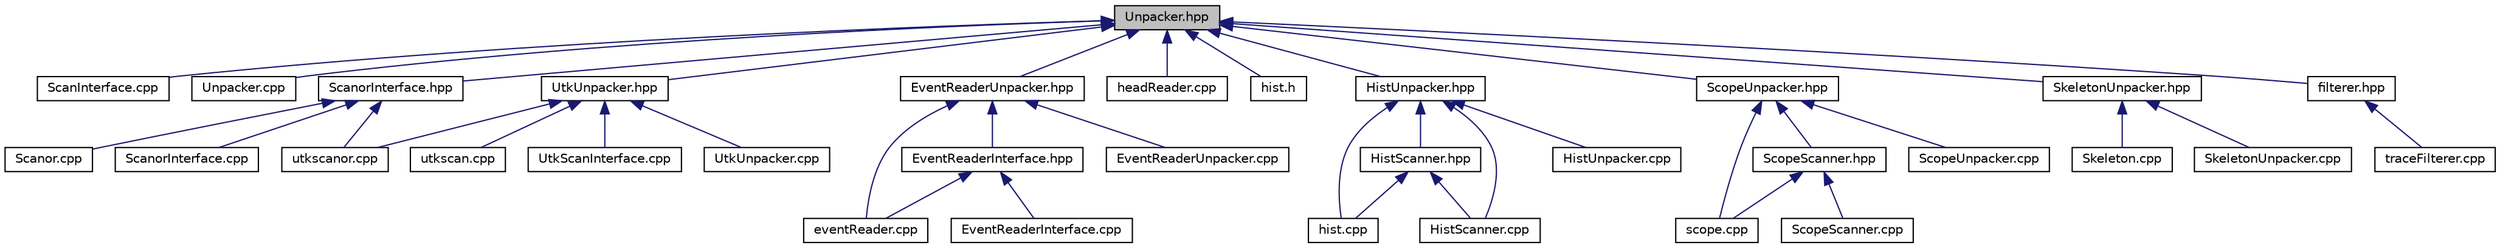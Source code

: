 digraph "Unpacker.hpp"
{
  edge [fontname="Helvetica",fontsize="10",labelfontname="Helvetica",labelfontsize="10"];
  node [fontname="Helvetica",fontsize="10",shape=record];
  Node1 [label="Unpacker.hpp",height=0.2,width=0.4,color="black", fillcolor="grey75", style="filled", fontcolor="black"];
  Node1 -> Node2 [dir="back",color="midnightblue",fontsize="10",style="solid",fontname="Helvetica"];
  Node2 [label="ScanInterface.cpp",height=0.2,width=0.4,color="black", fillcolor="white", style="filled",URL="$de/d60/_scan_interface_8cpp.html",tooltip="A class to handle reading from various UTK/ORNL pixie16 data formats. "];
  Node1 -> Node3 [dir="back",color="midnightblue",fontsize="10",style="solid",fontname="Helvetica"];
  Node3 [label="Unpacker.cpp",height=0.2,width=0.4,color="black", fillcolor="white", style="filled",URL="$d0/d31/_unpacker_8cpp.html",tooltip="A class to handle the unpacking of UTK/ORNL style pixie16 data spills. "];
  Node1 -> Node4 [dir="back",color="midnightblue",fontsize="10",style="solid",fontname="Helvetica"];
  Node4 [label="ScanorInterface.hpp",height=0.2,width=0.4,color="black", fillcolor="white", style="filled",URL="$d0/d80/_scanor_interface_8hpp.html"];
  Node4 -> Node5 [dir="back",color="midnightblue",fontsize="10",style="solid",fontname="Helvetica"];
  Node5 [label="Scanor.cpp",height=0.2,width=0.4,color="black", fillcolor="white", style="filled",URL="$d6/db4/_scanor_8cpp.html"];
  Node4 -> Node6 [dir="back",color="midnightblue",fontsize="10",style="solid",fontname="Helvetica"];
  Node6 [label="ScanorInterface.cpp",height=0.2,width=0.4,color="black", fillcolor="white", style="filled",URL="$d8/d06/_scanor_interface_8cpp.html"];
  Node4 -> Node7 [dir="back",color="midnightblue",fontsize="10",style="solid",fontname="Helvetica"];
  Node7 [label="utkscanor.cpp",height=0.2,width=0.4,color="black", fillcolor="white", style="filled",URL="$d1/dd5/utkscanor_8cpp.html"];
  Node1 -> Node8 [dir="back",color="midnightblue",fontsize="10",style="solid",fontname="Helvetica"];
  Node8 [label="EventReaderUnpacker.hpp",height=0.2,width=0.4,color="black", fillcolor="white", style="filled",URL="$d9/d0a/_event_reader_unpacker_8hpp.html",tooltip="Derived class to handle unpacking of events for EventReader. "];
  Node8 -> Node9 [dir="back",color="midnightblue",fontsize="10",style="solid",fontname="Helvetica"];
  Node9 [label="EventReaderInterface.hpp",height=0.2,width=0.4,color="black", fillcolor="white", style="filled",URL="$dd/dda/_event_reader_interface_8hpp.html",tooltip="Derived class to handle the user interface for EventReader. "];
  Node9 -> Node10 [dir="back",color="midnightblue",fontsize="10",style="solid",fontname="Helvetica"];
  Node10 [label="eventReader.cpp",height=0.2,width=0.4,color="black", fillcolor="white", style="filled",URL="$d9/d0e/event_reader_8cpp.html"];
  Node9 -> Node11 [dir="back",color="midnightblue",fontsize="10",style="solid",fontname="Helvetica"];
  Node11 [label="EventReaderInterface.cpp",height=0.2,width=0.4,color="black", fillcolor="white", style="filled",URL="$d8/d83/_event_reader_interface_8cpp.html",tooltip="Derived class to handle the user interface for EventReader. "];
  Node8 -> Node10 [dir="back",color="midnightblue",fontsize="10",style="solid",fontname="Helvetica"];
  Node8 -> Node12 [dir="back",color="midnightblue",fontsize="10",style="solid",fontname="Helvetica"];
  Node12 [label="EventReaderUnpacker.cpp",height=0.2,width=0.4,color="black", fillcolor="white", style="filled",URL="$d4/d53/_event_reader_unpacker_8cpp.html",tooltip="Derived class to handle unpacking of events for EventReader. "];
  Node1 -> Node13 [dir="back",color="midnightblue",fontsize="10",style="solid",fontname="Helvetica"];
  Node13 [label="headReader.cpp",height=0.2,width=0.4,color="black", fillcolor="white", style="filled",URL="$d7/d75/head_reader_8cpp.html"];
  Node1 -> Node14 [dir="back",color="midnightblue",fontsize="10",style="solid",fontname="Helvetica"];
  Node14 [label="hist.h",height=0.2,width=0.4,color="black", fillcolor="white", style="filled",URL="$df/dce/hist_8h.html"];
  Node1 -> Node15 [dir="back",color="midnightblue",fontsize="10",style="solid",fontname="Helvetica"];
  Node15 [label="HistUnpacker.hpp",height=0.2,width=0.4,color="black", fillcolor="white", style="filled",URL="$db/d2f/_hist_unpacker_8hpp.html"];
  Node15 -> Node16 [dir="back",color="midnightblue",fontsize="10",style="solid",fontname="Helvetica"];
  Node16 [label="HistScanner.hpp",height=0.2,width=0.4,color="black", fillcolor="white", style="filled",URL="$dd/d60/_hist_scanner_8hpp.html"];
  Node16 -> Node17 [dir="back",color="midnightblue",fontsize="10",style="solid",fontname="Helvetica"];
  Node17 [label="hist.cpp",height=0.2,width=0.4,color="black", fillcolor="white", style="filled",URL="$db/d00/hist_8cpp.html"];
  Node16 -> Node18 [dir="back",color="midnightblue",fontsize="10",style="solid",fontname="Helvetica"];
  Node18 [label="HistScanner.cpp",height=0.2,width=0.4,color="black", fillcolor="white", style="filled",URL="$d0/d18/_hist_scanner_8cpp.html"];
  Node15 -> Node17 [dir="back",color="midnightblue",fontsize="10",style="solid",fontname="Helvetica"];
  Node15 -> Node18 [dir="back",color="midnightblue",fontsize="10",style="solid",fontname="Helvetica"];
  Node15 -> Node19 [dir="back",color="midnightblue",fontsize="10",style="solid",fontname="Helvetica"];
  Node19 [label="HistUnpacker.cpp",height=0.2,width=0.4,color="black", fillcolor="white", style="filled",URL="$da/dff/_hist_unpacker_8cpp.html"];
  Node1 -> Node20 [dir="back",color="midnightblue",fontsize="10",style="solid",fontname="Helvetica"];
  Node20 [label="ScopeUnpacker.hpp",height=0.2,width=0.4,color="black", fillcolor="white", style="filled",URL="$d5/d77/_scope_unpacker_8hpp.html"];
  Node20 -> Node21 [dir="back",color="midnightblue",fontsize="10",style="solid",fontname="Helvetica"];
  Node21 [label="ScopeScanner.hpp",height=0.2,width=0.4,color="black", fillcolor="white", style="filled",URL="$d0/da9/_scope_scanner_8hpp.html"];
  Node21 -> Node22 [dir="back",color="midnightblue",fontsize="10",style="solid",fontname="Helvetica"];
  Node22 [label="scope.cpp",height=0.2,width=0.4,color="black", fillcolor="white", style="filled",URL="$d8/dd1/scope_8cpp.html"];
  Node21 -> Node23 [dir="back",color="midnightblue",fontsize="10",style="solid",fontname="Helvetica"];
  Node23 [label="ScopeScanner.cpp",height=0.2,width=0.4,color="black", fillcolor="white", style="filled",URL="$d9/d1d/_scope_scanner_8cpp.html"];
  Node20 -> Node22 [dir="back",color="midnightblue",fontsize="10",style="solid",fontname="Helvetica"];
  Node20 -> Node24 [dir="back",color="midnightblue",fontsize="10",style="solid",fontname="Helvetica"];
  Node24 [label="ScopeUnpacker.cpp",height=0.2,width=0.4,color="black", fillcolor="white", style="filled",URL="$df/dc3/_scope_unpacker_8cpp.html",tooltip="Unpacker class for scope program. "];
  Node1 -> Node25 [dir="back",color="midnightblue",fontsize="10",style="solid",fontname="Helvetica"];
  Node25 [label="SkeletonUnpacker.hpp",height=0.2,width=0.4,color="black", fillcolor="white", style="filled",URL="$d1/df7/_skeleton_unpacker_8hpp.html"];
  Node25 -> Node26 [dir="back",color="midnightblue",fontsize="10",style="solid",fontname="Helvetica"];
  Node26 [label="Skeleton.cpp",height=0.2,width=0.4,color="black", fillcolor="white", style="filled",URL="$d1/dcb/_skeleton_8cpp.html",tooltip="The main program for the Skeleton example analysis program. "];
  Node25 -> Node27 [dir="back",color="midnightblue",fontsize="10",style="solid",fontname="Helvetica"];
  Node27 [label="SkeletonUnpacker.cpp",height=0.2,width=0.4,color="black", fillcolor="white", style="filled",URL="$d9/da9/_skeleton_unpacker_8cpp.html"];
  Node1 -> Node28 [dir="back",color="midnightblue",fontsize="10",style="solid",fontname="Helvetica"];
  Node28 [label="filterer.hpp",height=0.2,width=0.4,color="black", fillcolor="white", style="filled",URL="$d5/dbf/filterer_8hpp.html"];
  Node28 -> Node29 [dir="back",color="midnightblue",fontsize="10",style="solid",fontname="Helvetica"];
  Node29 [label="traceFilterer.cpp",height=0.2,width=0.4,color="black", fillcolor="white", style="filled",URL="$da/d89/trace_filterer_8cpp.html"];
  Node1 -> Node30 [dir="back",color="midnightblue",fontsize="10",style="solid",fontname="Helvetica"];
  Node30 [label="UtkUnpacker.hpp",height=0.2,width=0.4,color="black", fillcolor="white", style="filled",URL="$d0/d9c/_utk_unpacker_8hpp.html"];
  Node30 -> Node31 [dir="back",color="midnightblue",fontsize="10",style="solid",fontname="Helvetica"];
  Node31 [label="utkscan.cpp",height=0.2,width=0.4,color="black", fillcolor="white", style="filled",URL="$d7/d8c/utkscan_8cpp.html"];
  Node30 -> Node32 [dir="back",color="midnightblue",fontsize="10",style="solid",fontname="Helvetica"];
  Node32 [label="UtkScanInterface.cpp",height=0.2,width=0.4,color="black", fillcolor="white", style="filled",URL="$d6/d72/_utk_scan_interface_8cpp.html",tooltip="Derived class handling the interface with utkscan. "];
  Node30 -> Node7 [dir="back",color="midnightblue",fontsize="10",style="solid",fontname="Helvetica"];
  Node30 -> Node33 [dir="back",color="midnightblue",fontsize="10",style="solid",fontname="Helvetica"];
  Node33 [label="UtkUnpacker.cpp",height=0.2,width=0.4,color="black", fillcolor="white", style="filled",URL="$df/d40/_utk_unpacker_8cpp.html",tooltip="A child of the Unpacker class that is used to replace some of the functionality of the PixieStd..."];
}

